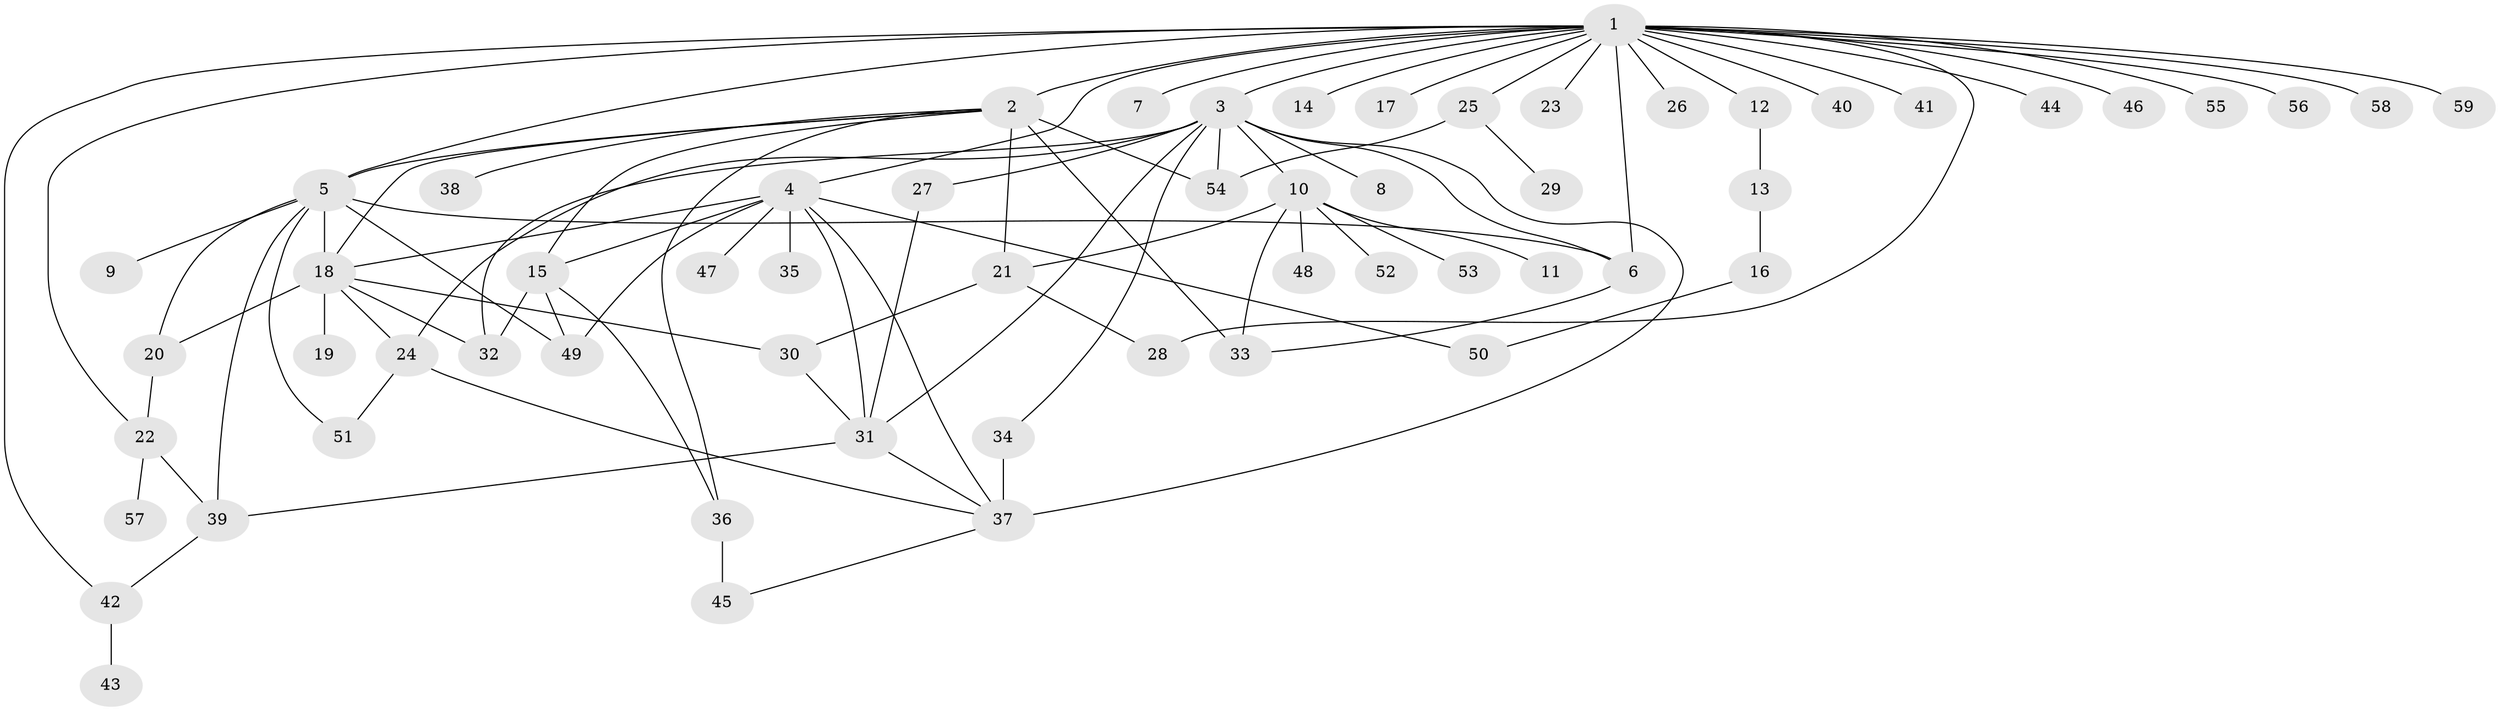// original degree distribution, {27: 0.008547008547008548, 21: 0.008547008547008548, 12: 0.008547008547008548, 10: 0.02564102564102564, 17: 0.008547008547008548, 1: 0.47863247863247865, 2: 0.21367521367521367, 3: 0.1452991452991453, 8: 0.008547008547008548, 4: 0.05128205128205128, 5: 0.017094017094017096, 6: 0.02564102564102564}
// Generated by graph-tools (version 1.1) at 2025/35/03/09/25 02:35:44]
// undirected, 59 vertices, 92 edges
graph export_dot {
graph [start="1"]
  node [color=gray90,style=filled];
  1;
  2;
  3;
  4;
  5;
  6;
  7;
  8;
  9;
  10;
  11;
  12;
  13;
  14;
  15;
  16;
  17;
  18;
  19;
  20;
  21;
  22;
  23;
  24;
  25;
  26;
  27;
  28;
  29;
  30;
  31;
  32;
  33;
  34;
  35;
  36;
  37;
  38;
  39;
  40;
  41;
  42;
  43;
  44;
  45;
  46;
  47;
  48;
  49;
  50;
  51;
  52;
  53;
  54;
  55;
  56;
  57;
  58;
  59;
  1 -- 2 [weight=1.0];
  1 -- 3 [weight=1.0];
  1 -- 4 [weight=1.0];
  1 -- 5 [weight=1.0];
  1 -- 6 [weight=2.0];
  1 -- 7 [weight=1.0];
  1 -- 12 [weight=1.0];
  1 -- 14 [weight=1.0];
  1 -- 17 [weight=1.0];
  1 -- 22 [weight=1.0];
  1 -- 23 [weight=1.0];
  1 -- 25 [weight=1.0];
  1 -- 26 [weight=1.0];
  1 -- 28 [weight=1.0];
  1 -- 40 [weight=1.0];
  1 -- 41 [weight=1.0];
  1 -- 42 [weight=1.0];
  1 -- 44 [weight=1.0];
  1 -- 46 [weight=1.0];
  1 -- 55 [weight=1.0];
  1 -- 56 [weight=1.0];
  1 -- 58 [weight=1.0];
  1 -- 59 [weight=1.0];
  2 -- 5 [weight=1.0];
  2 -- 15 [weight=2.0];
  2 -- 18 [weight=1.0];
  2 -- 21 [weight=1.0];
  2 -- 33 [weight=7.0];
  2 -- 36 [weight=1.0];
  2 -- 38 [weight=1.0];
  2 -- 54 [weight=1.0];
  3 -- 6 [weight=1.0];
  3 -- 8 [weight=1.0];
  3 -- 10 [weight=1.0];
  3 -- 24 [weight=1.0];
  3 -- 27 [weight=1.0];
  3 -- 31 [weight=1.0];
  3 -- 32 [weight=1.0];
  3 -- 34 [weight=1.0];
  3 -- 37 [weight=1.0];
  3 -- 54 [weight=1.0];
  4 -- 15 [weight=1.0];
  4 -- 18 [weight=1.0];
  4 -- 31 [weight=1.0];
  4 -- 35 [weight=1.0];
  4 -- 37 [weight=1.0];
  4 -- 47 [weight=1.0];
  4 -- 49 [weight=1.0];
  4 -- 50 [weight=1.0];
  5 -- 6 [weight=5.0];
  5 -- 9 [weight=1.0];
  5 -- 18 [weight=1.0];
  5 -- 20 [weight=1.0];
  5 -- 39 [weight=1.0];
  5 -- 49 [weight=1.0];
  5 -- 51 [weight=1.0];
  6 -- 33 [weight=1.0];
  10 -- 11 [weight=1.0];
  10 -- 21 [weight=1.0];
  10 -- 33 [weight=1.0];
  10 -- 48 [weight=1.0];
  10 -- 52 [weight=1.0];
  10 -- 53 [weight=1.0];
  12 -- 13 [weight=1.0];
  13 -- 16 [weight=1.0];
  15 -- 32 [weight=3.0];
  15 -- 36 [weight=1.0];
  15 -- 49 [weight=1.0];
  16 -- 50 [weight=1.0];
  18 -- 19 [weight=2.0];
  18 -- 20 [weight=1.0];
  18 -- 24 [weight=1.0];
  18 -- 30 [weight=1.0];
  18 -- 32 [weight=1.0];
  20 -- 22 [weight=1.0];
  21 -- 28 [weight=1.0];
  21 -- 30 [weight=4.0];
  22 -- 39 [weight=1.0];
  22 -- 57 [weight=1.0];
  24 -- 37 [weight=1.0];
  24 -- 51 [weight=1.0];
  25 -- 29 [weight=1.0];
  25 -- 54 [weight=1.0];
  27 -- 31 [weight=1.0];
  30 -- 31 [weight=1.0];
  31 -- 37 [weight=1.0];
  31 -- 39 [weight=1.0];
  34 -- 37 [weight=4.0];
  36 -- 45 [weight=2.0];
  37 -- 45 [weight=1.0];
  39 -- 42 [weight=1.0];
  42 -- 43 [weight=1.0];
}
